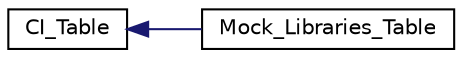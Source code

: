 digraph "Graphical Class Hierarchy"
{
 // LATEX_PDF_SIZE
  edge [fontname="Helvetica",fontsize="10",labelfontname="Helvetica",labelfontsize="10"];
  node [fontname="Helvetica",fontsize="10",shape=record];
  rankdir="LR";
  Node0 [label="CI_Table",height=0.2,width=0.4,color="black", fillcolor="white", style="filled",URL="$class_c_i___table.html",tooltip=" "];
  Node0 -> Node1 [dir="back",color="midnightblue",fontsize="10",style="solid",fontname="Helvetica"];
  Node1 [label="Mock_Libraries_Table",height=0.2,width=0.4,color="black", fillcolor="white", style="filled",URL="$class_mock___libraries___table.html",tooltip=" "];
}
